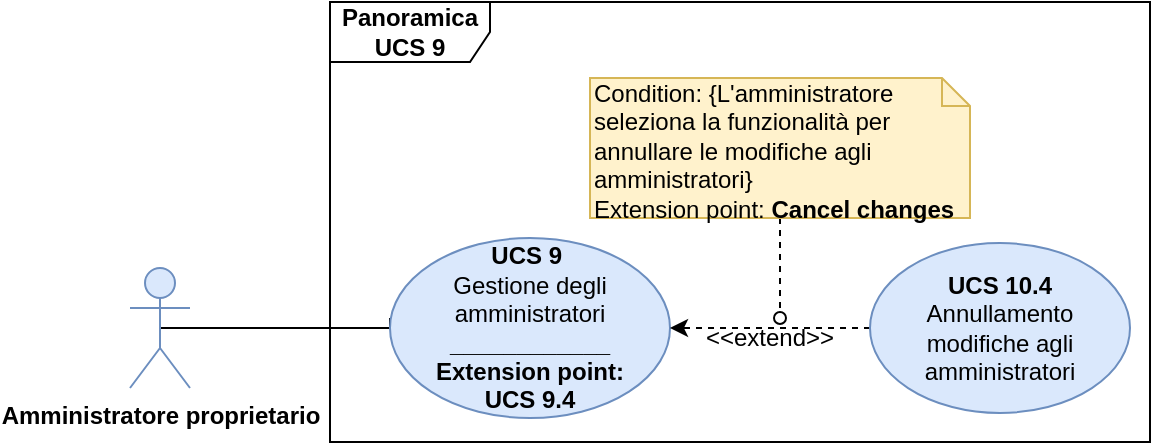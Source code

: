 <mxfile version="12.8.1" pages="3"><diagram id="Xi873d2jgKs4zCgE1X1S" name="Page-1"><mxGraphModel dx="1422" dy="830" grid="1" gridSize="10" guides="1" tooltips="1" connect="1" arrows="1" fold="1" page="1" pageScale="1" pageWidth="827" pageHeight="1169" math="0" shadow="0"><root><mxCell id="0"/><mxCell id="1" parent="0"/><mxCell id="JOSVMakHt-RzhRN-uIsd-14" style="edgeStyle=orthogonalEdgeStyle;rounded=0;orthogonalLoop=1;jettySize=auto;html=1;entryX=0;entryY=0.5;entryDx=0;entryDy=0;endArrow=none;endFill=0;exitX=0.5;exitY=0.5;exitDx=0;exitDy=0;exitPerimeter=0;" parent="1" source="JOSVMakHt-RzhRN-uIsd-2" target="JOSVMakHt-RzhRN-uIsd-11" edge="1"><mxGeometry relative="1" as="geometry"><Array as="points"><mxPoint x="280" y="180"/><mxPoint x="280" y="180"/></Array></mxGeometry></mxCell><mxCell id="JOSVMakHt-RzhRN-uIsd-2" value="&lt;b&gt;Amministratore proprietario&lt;/b&gt;" style="shape=umlActor;verticalLabelPosition=bottom;labelBackgroundColor=#ffffff;verticalAlign=top;html=1;outlineConnect=0;glass=0;fillColor=#dae8fc;strokeColor=#6c8ebf;" parent="1" vertex="1"><mxGeometry x="150" y="155" width="30" height="60" as="geometry"/></mxCell><mxCell id="JOSVMakHt-RzhRN-uIsd-10" value="&lt;b&gt;Panoramica UCS 9&lt;/b&gt;" style="shape=umlFrame;whiteSpace=wrap;html=1;width=80;height=30;" parent="1" vertex="1"><mxGeometry x="250" y="22" width="410" height="220" as="geometry"/></mxCell><mxCell id="JOSVMakHt-RzhRN-uIsd-11" value="&lt;b&gt;UCS 9&amp;nbsp;&lt;br&gt;&lt;/b&gt;Gestione degli amministratori&lt;br&gt;&lt;b&gt;____________&lt;br&gt;Extension point:&lt;br&gt;UCS 9.4&lt;/b&gt;" style="ellipse;whiteSpace=wrap;html=1;glass=0;fillColor=#dae8fc;strokeColor=#6c8ebf;" parent="1" vertex="1"><mxGeometry x="280" y="140" width="140" height="90" as="geometry"/></mxCell><mxCell id="JOSVMakHt-RzhRN-uIsd-24" style="edgeStyle=orthogonalEdgeStyle;rounded=0;orthogonalLoop=1;jettySize=auto;html=1;entryX=1;entryY=0.5;entryDx=0;entryDy=0;endArrow=classic;endFill=1;dashed=1;" parent="1" source="JOSVMakHt-RzhRN-uIsd-19" target="JOSVMakHt-RzhRN-uIsd-11" edge="1"><mxGeometry relative="1" as="geometry"><Array as="points"><mxPoint x="500" y="185"/><mxPoint x="500" y="185"/></Array></mxGeometry></mxCell><mxCell id="JOSVMakHt-RzhRN-uIsd-19" value="&lt;b&gt;UCS 10.4&lt;br&gt;&lt;/b&gt;Annullamento modifiche agli amministratori" style="ellipse;whiteSpace=wrap;html=1;fillColor=#dae8fc;strokeColor=#6c8ebf;fontSize=12;" parent="1" vertex="1"><mxGeometry x="520" y="142.5" width="130" height="85" as="geometry"/></mxCell><mxCell id="JOSVMakHt-RzhRN-uIsd-20" style="rounded=0;orthogonalLoop=1;jettySize=auto;html=1;exitX=0.5;exitY=1;exitDx=0;exitDy=0;exitPerimeter=0;endArrow=oval;endFill=0;dashed=1;fontSize=12;" parent="1" source="JOSVMakHt-RzhRN-uIsd-23" edge="1"><mxGeometry relative="1" as="geometry"><mxPoint x="475" y="180" as="targetPoint"/><mxPoint x="610" y="120" as="sourcePoint"/></mxGeometry></mxCell><mxCell id="JOSVMakHt-RzhRN-uIsd-22" value="&amp;lt;&amp;lt;extend&amp;gt;&amp;gt;" style="text;html=1;strokeColor=none;fillColor=none;align=center;verticalAlign=middle;whiteSpace=wrap;rounded=0;fontSize=12;" parent="1" vertex="1"><mxGeometry x="450" y="180" width="40" height="20" as="geometry"/></mxCell><mxCell id="JOSVMakHt-RzhRN-uIsd-23" value="Condition: {L'amministratore seleziona la funzionalità per annullare le modifiche agli amministratori}&lt;br&gt;&lt;div&gt;Extension point: &lt;b&gt;Cancel changes&lt;/b&gt;&lt;/div&gt;" style="shape=note;whiteSpace=wrap;html=1;size=14;verticalAlign=top;align=left;spacingTop=-6;fontSize=12;fillColor=#fff2cc;strokeColor=#d6b656;" parent="1" vertex="1"><mxGeometry x="380" y="60" width="190" height="70" as="geometry"/></mxCell></root></mxGraphModel></diagram><diagram id="TV9-tvz7MvsnARDxWFb3" name="Page-2"><mxGraphModel dx="595" dy="1999" grid="1" gridSize="10" guides="1" tooltips="1" connect="1" arrows="1" fold="1" page="1" pageScale="1" pageWidth="827" pageHeight="1169" math="0" shadow="0"><root><mxCell id="aSCP99tgC5f0CBsBtODz-0"/><mxCell id="aSCP99tgC5f0CBsBtODz-1" parent="aSCP99tgC5f0CBsBtODz-0"/><mxCell id="aSCP99tgC5f0CBsBtODz-2" style="edgeStyle=orthogonalEdgeStyle;rounded=0;orthogonalLoop=1;jettySize=auto;html=1;entryX=0;entryY=0.5;entryDx=0;entryDy=0;endArrow=none;endFill=0;" parent="aSCP99tgC5f0CBsBtODz-1" source="aSCP99tgC5f0CBsBtODz-5" target="aSCP99tgC5f0CBsBtODz-10" edge="1"><mxGeometry relative="1" as="geometry"><Array as="points"><mxPoint x="1220" y="150.0"/><mxPoint x="1220" y="60.0"/></Array></mxGeometry></mxCell><mxCell id="aSCP99tgC5f0CBsBtODz-3" style="edgeStyle=orthogonalEdgeStyle;rounded=0;orthogonalLoop=1;jettySize=auto;html=1;entryX=0;entryY=0.5;entryDx=0;entryDy=0;endArrow=none;endFill=0;" parent="aSCP99tgC5f0CBsBtODz-1" source="aSCP99tgC5f0CBsBtODz-5" target="aSCP99tgC5f0CBsBtODz-9" edge="1"><mxGeometry relative="1" as="geometry"><Array as="points"><mxPoint x="1220" y="150.0"/><mxPoint x="1220" y="180.0"/></Array></mxGeometry></mxCell><mxCell id="aSCP99tgC5f0CBsBtODz-4" style="edgeStyle=orthogonalEdgeStyle;rounded=0;orthogonalLoop=1;jettySize=auto;html=1;entryX=0;entryY=0.5;entryDx=0;entryDy=0;endArrow=none;endFill=0;exitX=0.5;exitY=0.5;exitDx=0;exitDy=0;exitPerimeter=0;" parent="aSCP99tgC5f0CBsBtODz-1" source="aSCP99tgC5f0CBsBtODz-5" target="aSCP99tgC5f0CBsBtODz-8" edge="1"><mxGeometry relative="1" as="geometry"><Array as="points"><mxPoint x="1220" y="150"/><mxPoint x="1220" y="310"/><mxPoint x="1240" y="310"/></Array></mxGeometry></mxCell><mxCell id="_MsVq3V67AljcyKQCfha-1" style="edgeStyle=orthogonalEdgeStyle;rounded=0;orthogonalLoop=1;jettySize=auto;html=1;entryX=0;entryY=0.5;entryDx=0;entryDy=0;endArrow=none;endFill=0;" parent="aSCP99tgC5f0CBsBtODz-1" source="aSCP99tgC5f0CBsBtODz-5" target="_MsVq3V67AljcyKQCfha-0" edge="1"><mxGeometry relative="1" as="geometry"><Array as="points"><mxPoint x="1220" y="150"/><mxPoint x="1220" y="545"/></Array></mxGeometry></mxCell><mxCell id="aSCP99tgC5f0CBsBtODz-5" value="&lt;font color=&quot;#000000&quot;&gt;&lt;b&gt;Amministratore proprietario&lt;/b&gt;&lt;/font&gt;" style="shape=umlActor;verticalLabelPosition=bottom;labelBackgroundColor=#ffffff;verticalAlign=top;html=1;outlineConnect=0;fillColor=#dae8fc;strokeColor=#6c8ebf;" parent="aSCP99tgC5f0CBsBtODz-1" vertex="1"><mxGeometry x="1080" y="120.0" width="30" height="60" as="geometry"/></mxCell><mxCell id="aSCP99tgC5f0CBsBtODz-7" value="&lt;b&gt;UCS 9.1&lt;/b&gt;" style="shape=umlFrame;whiteSpace=wrap;html=1;" parent="aSCP99tgC5f0CBsBtODz-1" vertex="1"><mxGeometry x="1190" y="-70" width="600" height="670" as="geometry"/></mxCell><mxCell id="aSCP99tgC5f0CBsBtODz-8" value="&lt;b&gt;UCS 9.1.3&lt;/b&gt;&lt;br&gt;Inserimento conferma password del nuovo amministratore&lt;br&gt;&lt;b&gt;________________&lt;br&gt;Extension point:&lt;br&gt;UCS 10.9.3&lt;/b&gt;" style="ellipse;whiteSpace=wrap;html=1;fillColor=#dae8fc;strokeColor=#6c8ebf;" parent="aSCP99tgC5f0CBsBtODz-1" vertex="1"><mxGeometry x="1240" y="270" width="200" height="90" as="geometry"/></mxCell><mxCell id="aSCP99tgC5f0CBsBtODz-9" value="&lt;b&gt;UCS 9.1.2&lt;/b&gt;&amp;nbsp;&lt;br&gt;Inserimento password del nuovo amministratore&lt;br&gt;&lt;b&gt;_________________&lt;br&gt;Extension point:&lt;br&gt;UCS 10.9.2&lt;/b&gt;" style="ellipse;whiteSpace=wrap;html=1;fillColor=#dae8fc;strokeColor=#6c8ebf;" parent="aSCP99tgC5f0CBsBtODz-1" vertex="1"><mxGeometry x="1228" y="135" width="192" height="90" as="geometry"/></mxCell><mxCell id="aSCP99tgC5f0CBsBtODz-10" value="&lt;b&gt;UCS 9.1.1&lt;br&gt;&lt;/b&gt;Inserimento indirizzo e-mail del nuovo amministratore&lt;br&gt;&lt;b&gt;____________________&lt;br&gt;Extension point:&lt;br&gt;UCS 10.9.1&lt;/b&gt;" style="ellipse;whiteSpace=wrap;html=1;fillColor=#dae8fc;strokeColor=#6c8ebf;" parent="aSCP99tgC5f0CBsBtODz-1" vertex="1"><mxGeometry x="1230" y="15" width="166" height="90" as="geometry"/></mxCell><mxCell id="aSCP99tgC5f0CBsBtODz-11" value="&lt;b&gt;UCS 10.9.1&lt;/b&gt;&amp;nbsp;&lt;br&gt;Visualizzazione messaggio di errore in caso di e-mail già presente durante la registrazione" style="ellipse;whiteSpace=wrap;html=1;fillColor=#dae8fc;strokeColor=#6c8ebf;" parent="aSCP99tgC5f0CBsBtODz-1" vertex="1"><mxGeometry x="1580" y="20.0" width="160" height="80" as="geometry"/></mxCell><mxCell id="aSCP99tgC5f0CBsBtODz-12" value="&lt;b&gt;UCS 10.9.3&lt;br&gt;&lt;/b&gt;Visualizzazione messaggio di errore password e conferma password diverse" style="ellipse;whiteSpace=wrap;html=1;fillColor=#dae8fc;strokeColor=#6c8ebf;" parent="aSCP99tgC5f0CBsBtODz-1" vertex="1"><mxGeometry x="1540" y="340" width="180" height="80" as="geometry"/></mxCell><mxCell id="aSCP99tgC5f0CBsBtODz-13" value="" style="endArrow=none;dashed=1;html=1;entryX=0;entryY=0.5;entryDx=0;entryDy=0;exitX=1;exitY=0.5;exitDx=0;exitDy=0;startArrow=open;startFill=0;" parent="aSCP99tgC5f0CBsBtODz-1" source="aSCP99tgC5f0CBsBtODz-10" target="aSCP99tgC5f0CBsBtODz-11" edge="1"><mxGeometry width="50" height="50" relative="1" as="geometry"><mxPoint x="1400" y="190.0" as="sourcePoint"/><mxPoint x="1450" y="140.0" as="targetPoint"/><Array as="points"/></mxGeometry></mxCell><mxCell id="aSCP99tgC5f0CBsBtODz-14" value="&lt;b&gt;UCS 10.9.2&amp;nbsp;&lt;br&gt;&lt;/b&gt;Visualizzazione messaggio di errore in caso di password troppo debole" style="ellipse;whiteSpace=wrap;html=1;fillColor=#dae8fc;strokeColor=#6c8ebf;" parent="aSCP99tgC5f0CBsBtODz-1" vertex="1"><mxGeometry x="1620" y="140.0" width="160" height="80" as="geometry"/></mxCell><mxCell id="aSCP99tgC5f0CBsBtODz-15" value="" style="endArrow=none;dashed=1;html=1;exitX=1;exitY=0.5;exitDx=0;exitDy=0;entryX=0;entryY=0.5;entryDx=0;entryDy=0;startArrow=open;startFill=0;" parent="aSCP99tgC5f0CBsBtODz-1" source="aSCP99tgC5f0CBsBtODz-9" target="aSCP99tgC5f0CBsBtODz-14" edge="1"><mxGeometry width="50" height="50" relative="1" as="geometry"><mxPoint x="1430" y="290" as="sourcePoint"/><mxPoint x="1530" y="260" as="targetPoint"/></mxGeometry></mxCell><mxCell id="aSCP99tgC5f0CBsBtODz-16" value="" style="endArrow=none;dashed=1;html=1;exitX=1;exitY=0.5;exitDx=0;exitDy=0;entryX=0;entryY=0.5;entryDx=0;entryDy=0;strokeColor=none;startArrow=openThin;startFill=0;" parent="aSCP99tgC5f0CBsBtODz-1" source="aSCP99tgC5f0CBsBtODz-8" target="aSCP99tgC5f0CBsBtODz-12" edge="1"><mxGeometry width="50" height="50" relative="1" as="geometry"><mxPoint x="1430" y="380" as="sourcePoint"/><mxPoint x="1480" y="330" as="targetPoint"/></mxGeometry></mxCell><mxCell id="aSCP99tgC5f0CBsBtODz-17" value="&amp;lt;&amp;lt;extend&amp;gt;&amp;gt;" style="text;html=1;align=center;verticalAlign=middle;resizable=0;points=[];;autosize=1;" parent="aSCP99tgC5f0CBsBtODz-1" vertex="1"><mxGeometry x="1396" y="40.0" width="80" height="20" as="geometry"/></mxCell><mxCell id="aSCP99tgC5f0CBsBtODz-18" value="&amp;lt;&amp;lt;extend&amp;gt;&amp;gt;" style="text;html=1;align=center;verticalAlign=middle;resizable=0;points=[];;autosize=1;direction=west;" parent="aSCP99tgC5f0CBsBtODz-1" vertex="1"><mxGeometry x="1440" y="160.0" width="80" height="20" as="geometry"/></mxCell><mxCell id="aSCP99tgC5f0CBsBtODz-19" value="&lt;div style=&quot;text-align: left&quot;&gt;&lt;span&gt;Condition: {L'e-mail inserita dall'amministratore è già presente nel sistema}&lt;/span&gt;&lt;/div&gt;&lt;div style=&quot;text-align: left&quot;&gt;Extension point: &lt;b&gt;Error message&lt;/b&gt;&lt;/div&gt;" style="shape=note;size=20;whiteSpace=wrap;html=1;fillColor=#fff2cc;strokeColor=#d6b656;" parent="aSCP99tgC5f0CBsBtODz-1" vertex="1"><mxGeometry x="1408" y="-50.0" width="180" height="70" as="geometry"/></mxCell><mxCell id="aSCP99tgC5f0CBsBtODz-21" value="&lt;div style=&quot;text-align: left&quot;&gt;&lt;span&gt;Condition: {&lt;/span&gt;&lt;span&gt;Password e conferma password sono diverse}&lt;/span&gt;&lt;/div&gt;&lt;div style=&quot;text-align: left&quot;&gt;Extension point: &lt;b&gt;Error message&lt;/b&gt;&lt;/div&gt;" style="shape=note;size=20;whiteSpace=wrap;html=1;fillColor=#fff2cc;strokeColor=#d6b656;" parent="aSCP99tgC5f0CBsBtODz-1" vertex="1"><mxGeometry x="1380" y="424" width="190" height="60" as="geometry"/></mxCell><mxCell id="aSCP99tgC5f0CBsBtODz-22" value="" style="endArrow=none;dashed=1;html=1;exitX=0;exitY=0;exitDx=85;exitDy=0;exitPerimeter=0;" parent="aSCP99tgC5f0CBsBtODz-1" source="aSCP99tgC5f0CBsBtODz-21" edge="1"><mxGeometry width="50" height="50" relative="1" as="geometry"><mxPoint x="1520" y="410" as="sourcePoint"/><mxPoint x="1463" y="380" as="targetPoint"/><Array as="points"/></mxGeometry></mxCell><mxCell id="aSCP99tgC5f0CBsBtODz-23" value="&lt;div style=&quot;text-align: left&quot;&gt;&lt;span&gt;Condition: {&lt;/span&gt;&lt;span&gt;La password inserita dall'amministratore risulta poco sicura al sistema}&lt;/span&gt;&lt;/div&gt;&lt;div style=&quot;text-align: left&quot;&gt;Extension point: &lt;b&gt;Error message&lt;/b&gt;&lt;/div&gt;" style="shape=note;size=20;whiteSpace=wrap;html=1;fillColor=#fff2cc;strokeColor=#d6b656;" parent="aSCP99tgC5f0CBsBtODz-1" vertex="1"><mxGeometry x="1470" y="210.0" width="170" height="80" as="geometry"/></mxCell><mxCell id="aSCP99tgC5f0CBsBtODz-24" value="" style="endArrow=none;dashed=1;html=1;exitX=0;exitY=0;exitDx=50;exitDy=0;exitPerimeter=0;entryX=-0.012;entryY=0.06;entryDx=0;entryDy=0;entryPerimeter=0;" parent="aSCP99tgC5f0CBsBtODz-1" source="aSCP99tgC5f0CBsBtODz-23" target="aSCP99tgC5f0CBsBtODz-18" edge="1"><mxGeometry width="50" height="50" relative="1" as="geometry"><mxPoint x="1495" y="270" as="sourcePoint"/><mxPoint x="1510" y="260" as="targetPoint"/></mxGeometry></mxCell><mxCell id="aSCP99tgC5f0CBsBtODz-25" value="" style="endArrow=none;dashed=1;html=1;entryX=0.5;entryY=1;entryDx=0;entryDy=0;entryPerimeter=0;" parent="aSCP99tgC5f0CBsBtODz-1" target="aSCP99tgC5f0CBsBtODz-19" edge="1"><mxGeometry width="50" height="50" relative="1" as="geometry"><mxPoint x="1495" y="60" as="sourcePoint"/><mxPoint x="1410" y="50.0" as="targetPoint"/></mxGeometry></mxCell><mxCell id="aSCP99tgC5f0CBsBtODz-26" value="&amp;lt;&amp;lt;extend&amp;gt;&amp;gt;" style="text;html=1;align=center;verticalAlign=middle;resizable=0;points=[];;autosize=1;rotation=0;" parent="aSCP99tgC5f0CBsBtODz-1" vertex="1"><mxGeometry x="1423" y="360" width="80" height="20" as="geometry"/></mxCell><mxCell id="aSCP99tgC5f0CBsBtODz-27" value="" style="endArrow=none;dashed=1;html=1;exitX=1;exitY=1;exitDx=0;exitDy=0;startArrow=open;startFill=0;rounded=0;" parent="aSCP99tgC5f0CBsBtODz-1" source="aSCP99tgC5f0CBsBtODz-8" edge="1"><mxGeometry width="50" height="50" relative="1" as="geometry"><mxPoint x="1410.711" y="388.284" as="sourcePoint"/><mxPoint x="1411" y="380" as="targetPoint"/><Array as="points"/></mxGeometry></mxCell><mxCell id="aSCP99tgC5f0CBsBtODz-28" value="" style="endArrow=none;dashed=1;html=1;exitX=0;exitY=0.5;exitDx=0;exitDy=0;" parent="aSCP99tgC5f0CBsBtODz-1" source="aSCP99tgC5f0CBsBtODz-12" edge="1"><mxGeometry width="50" height="50" relative="1" as="geometry"><mxPoint x="1060" y="640" as="sourcePoint"/><mxPoint x="1410" y="380" as="targetPoint"/></mxGeometry></mxCell><mxCell id="_MsVq3V67AljcyKQCfha-0" value="&lt;b&gt;UCS 9.1.4&lt;br&gt;&lt;/b&gt;Selezione dei privilegi del nuovo amministratore" style="ellipse;whiteSpace=wrap;html=1;fillColor=#dae8fc;strokeColor=#6c8ebf;" parent="aSCP99tgC5f0CBsBtODz-1" vertex="1"><mxGeometry x="1236" y="500" width="224" height="90" as="geometry"/></mxCell></root></mxGraphModel></diagram><diagram id="NYDo0iNyxRPDPUaoJraR" name="Page-3"><mxGraphModel dx="595" dy="830" grid="1" gridSize="10" guides="1" tooltips="1" connect="1" arrows="1" fold="1" page="1" pageScale="1" pageWidth="827" pageHeight="1169" math="0" shadow="0"><root><mxCell id="CqOBSw80tuq1lIW3SZ3Y-0"/><mxCell id="CqOBSw80tuq1lIW3SZ3Y-1" parent="CqOBSw80tuq1lIW3SZ3Y-0"/><mxCell id="CqOBSw80tuq1lIW3SZ3Y-2" style="edgeStyle=orthogonalEdgeStyle;rounded=0;orthogonalLoop=1;jettySize=auto;html=1;entryX=0;entryY=0.5;entryDx=0;entryDy=0;endArrow=none;endFill=0;" parent="CqOBSw80tuq1lIW3SZ3Y-1" source="CqOBSw80tuq1lIW3SZ3Y-5" target="CqOBSw80tuq1lIW3SZ3Y-10" edge="1"><mxGeometry relative="1" as="geometry"><Array as="points"><mxPoint x="1012" y="390"/><mxPoint x="1012" y="130"/></Array></mxGeometry></mxCell><mxCell id="CqOBSw80tuq1lIW3SZ3Y-3" style="edgeStyle=orthogonalEdgeStyle;rounded=0;orthogonalLoop=1;jettySize=auto;html=1;entryX=0;entryY=0.5;entryDx=0;entryDy=0;endArrow=none;endFill=0;" parent="CqOBSw80tuq1lIW3SZ3Y-1" source="CqOBSw80tuq1lIW3SZ3Y-5" target="CqOBSw80tuq1lIW3SZ3Y-9" edge="1"><mxGeometry relative="1" as="geometry"><Array as="points"><mxPoint x="1012" y="390"/><mxPoint x="1012" y="250"/></Array></mxGeometry></mxCell><mxCell id="CqOBSw80tuq1lIW3SZ3Y-4" style="edgeStyle=orthogonalEdgeStyle;rounded=0;orthogonalLoop=1;jettySize=auto;html=1;entryX=0;entryY=0.5;entryDx=0;entryDy=0;endArrow=none;endFill=0;" parent="CqOBSw80tuq1lIW3SZ3Y-1" source="CqOBSw80tuq1lIW3SZ3Y-5" target="CqOBSw80tuq1lIW3SZ3Y-8" edge="1"><mxGeometry relative="1" as="geometry"><Array as="points"><mxPoint x="1012" y="390"/><mxPoint x="1012" y="380"/><mxPoint x="1022" y="380"/></Array></mxGeometry></mxCell><mxCell id="CqOBSw80tuq1lIW3SZ3Y-5" value="&lt;font color=&quot;#000000&quot;&gt;&lt;b&gt;Amministratore proprietario&lt;/b&gt;&lt;/font&gt;" style="shape=umlActor;verticalLabelPosition=bottom;labelBackgroundColor=#ffffff;verticalAlign=top;html=1;outlineConnect=0;fillColor=#dae8fc;strokeColor=#6c8ebf;" parent="CqOBSw80tuq1lIW3SZ3Y-1" vertex="1"><mxGeometry x="892" y="360" width="30" height="60" as="geometry"/></mxCell><mxCell id="CqOBSw80tuq1lIW3SZ3Y-7" value="&lt;b&gt;UCS 9&lt;/b&gt;" style="shape=umlFrame;whiteSpace=wrap;html=1;" parent="CqOBSw80tuq1lIW3SZ3Y-1" vertex="1"><mxGeometry x="990" y="60" width="600" height="670" as="geometry"/></mxCell><mxCell id="duX04oKgBjLl-mo6b4M_-3" style="edgeStyle=orthogonalEdgeStyle;rounded=0;orthogonalLoop=1;jettySize=auto;html=1;entryX=0.5;entryY=0;entryDx=0;entryDy=0;dashed=1;endArrow=classic;endFill=1;" parent="CqOBSw80tuq1lIW3SZ3Y-1" source="CqOBSw80tuq1lIW3SZ3Y-8" target="duX04oKgBjLl-mo6b4M_-2" edge="1"><mxGeometry relative="1" as="geometry"/></mxCell><mxCell id="CqOBSw80tuq1lIW3SZ3Y-8" value="&lt;b&gt;UCS 9.3&lt;br&gt;&lt;/b&gt;Modifica dei privilegi di un amministratore&lt;br&gt;&lt;b&gt;________________&lt;br&gt;Extension point:&lt;br&gt;UCS 10.9.4&lt;/b&gt;" style="ellipse;whiteSpace=wrap;html=1;fillColor=#dae8fc;strokeColor=#6c8ebf;" parent="CqOBSw80tuq1lIW3SZ3Y-1" vertex="1"><mxGeometry x="1022" y="340" width="220" height="90" as="geometry"/></mxCell><mxCell id="CqOBSw80tuq1lIW3SZ3Y-9" value="&lt;b&gt;UCS 9.2&amp;nbsp;&lt;br&gt;&lt;/b&gt;Eliminazione di un amministratore&lt;br&gt;&lt;b&gt;________________&lt;br&gt;Extension point:&lt;br&gt;UCS 10.9.4&lt;/b&gt;" style="ellipse;whiteSpace=wrap;html=1;fillColor=#dae8fc;strokeColor=#6c8ebf;" parent="CqOBSw80tuq1lIW3SZ3Y-1" vertex="1"><mxGeometry x="1020" y="210" width="212" height="80" as="geometry"/></mxCell><mxCell id="CqOBSw80tuq1lIW3SZ3Y-10" value="&lt;b&gt;UCS 9.1&lt;br&gt;&lt;/b&gt;Creazione di un nuovo amministratore" style="ellipse;whiteSpace=wrap;html=1;fillColor=#dae8fc;strokeColor=#6c8ebf;" parent="CqOBSw80tuq1lIW3SZ3Y-1" vertex="1"><mxGeometry x="1022" y="90.0" width="160" height="80" as="geometry"/></mxCell><mxCell id="duX04oKgBjLl-mo6b4M_-0" style="edgeStyle=orthogonalEdgeStyle;rounded=0;orthogonalLoop=1;jettySize=auto;html=1;entryX=1;entryY=0.5;entryDx=0;entryDy=0;dashed=1;endArrow=classic;endFill=1;" parent="CqOBSw80tuq1lIW3SZ3Y-1" source="CqOBSw80tuq1lIW3SZ3Y-14" target="CqOBSw80tuq1lIW3SZ3Y-8" edge="1"><mxGeometry relative="1" as="geometry"/></mxCell><mxCell id="CqOBSw80tuq1lIW3SZ3Y-14" value="&lt;b&gt;UCS 10.9.4&amp;nbsp;&lt;br&gt;&lt;/b&gt;Visualizzazione messaggio di errore in caso di e-mail non registrata nel sistema" style="ellipse;whiteSpace=wrap;html=1;fillColor=#dae8fc;strokeColor=#6c8ebf;" parent="CqOBSw80tuq1lIW3SZ3Y-1" vertex="1"><mxGeometry x="1412" y="210" width="170" height="80" as="geometry"/></mxCell><mxCell id="CqOBSw80tuq1lIW3SZ3Y-15" value="" style="endArrow=none;dashed=1;html=1;exitX=1;exitY=0.5;exitDx=0;exitDy=0;entryX=0;entryY=0.5;entryDx=0;entryDy=0;startArrow=open;startFill=0;" parent="CqOBSw80tuq1lIW3SZ3Y-1" source="CqOBSw80tuq1lIW3SZ3Y-9" target="CqOBSw80tuq1lIW3SZ3Y-14" edge="1"><mxGeometry width="50" height="50" relative="1" as="geometry"><mxPoint x="1222" y="360" as="sourcePoint"/><mxPoint x="1322" y="330" as="targetPoint"/></mxGeometry></mxCell><mxCell id="CqOBSw80tuq1lIW3SZ3Y-16" value="" style="endArrow=none;dashed=1;html=1;exitX=1;exitY=0.5;exitDx=0;exitDy=0;entryX=0;entryY=0.5;entryDx=0;entryDy=0;strokeColor=none;startArrow=openThin;startFill=0;" parent="CqOBSw80tuq1lIW3SZ3Y-1" source="CqOBSw80tuq1lIW3SZ3Y-8" edge="1"><mxGeometry width="50" height="50" relative="1" as="geometry"><mxPoint x="1222" y="450" as="sourcePoint"/><mxPoint x="1332" y="450" as="targetPoint"/></mxGeometry></mxCell><mxCell id="CqOBSw80tuq1lIW3SZ3Y-18" value="&amp;lt;&amp;lt;extend&amp;gt;&amp;gt;" style="text;html=1;align=center;verticalAlign=middle;resizable=0;points=[];;autosize=1;direction=west;" parent="CqOBSw80tuq1lIW3SZ3Y-1" vertex="1"><mxGeometry x="1232" y="230.0" width="80" height="20" as="geometry"/></mxCell><mxCell id="CqOBSw80tuq1lIW3SZ3Y-20" style="edgeStyle=orthogonalEdgeStyle;rounded=0;orthogonalLoop=1;jettySize=auto;html=1;exitX=0.5;exitY=1;exitDx=0;exitDy=0;exitPerimeter=0;startArrow=open;startFill=0;" parent="CqOBSw80tuq1lIW3SZ3Y-1" edge="1"><mxGeometry relative="1" as="geometry"><mxPoint x="1290" y="90" as="sourcePoint"/><mxPoint x="1290" y="90" as="targetPoint"/></mxGeometry></mxCell><mxCell id="CqOBSw80tuq1lIW3SZ3Y-23" value="&lt;div style=&quot;text-align: left&quot;&gt;&lt;span&gt;Condition: {&lt;/span&gt;&lt;span&gt;L'amministratore ha inserito una mail non registrata presso il sistema}&lt;/span&gt;&lt;/div&gt;&lt;div style=&quot;text-align: left&quot;&gt;Extension point: &lt;b&gt;Error message&lt;/b&gt;&lt;/div&gt;" style="shape=note;size=20;whiteSpace=wrap;html=1;fillColor=#fff2cc;strokeColor=#d6b656;" parent="CqOBSw80tuq1lIW3SZ3Y-1" vertex="1"><mxGeometry x="1332" y="350" width="170" height="80" as="geometry"/></mxCell><mxCell id="CqOBSw80tuq1lIW3SZ3Y-24" value="" style="endArrow=none;dashed=1;html=1;exitX=0;exitY=0;exitDx=50;exitDy=0;exitPerimeter=0;" parent="CqOBSw80tuq1lIW3SZ3Y-1" source="CqOBSw80tuq1lIW3SZ3Y-23" edge="1"><mxGeometry width="50" height="50" relative="1" as="geometry"><mxPoint x="1287" y="340" as="sourcePoint"/><mxPoint x="1362" y="250" as="targetPoint"/></mxGeometry></mxCell><mxCell id="duX04oKgBjLl-mo6b4M_-1" value="&amp;lt;&amp;lt;extend&amp;gt;&amp;gt;" style="text;html=1;align=center;verticalAlign=middle;resizable=0;points=[];;autosize=1;direction=west;" parent="CqOBSw80tuq1lIW3SZ3Y-1" vertex="1"><mxGeometry x="1242" y="360" width="80" height="20" as="geometry"/></mxCell><mxCell id="duX04oKgBjLl-mo6b4M_-2" value="&lt;b&gt;UCS 9.3.1&amp;nbsp;&lt;br&gt;&lt;/b&gt;Inserimento e-mail dell'amministratore a cui si vuole modificare i privilegi" style="ellipse;whiteSpace=wrap;html=1;fillColor=#dae8fc;strokeColor=#6c8ebf;" parent="CqOBSw80tuq1lIW3SZ3Y-1" vertex="1"><mxGeometry x="1042" y="470" width="180" height="80" as="geometry"/></mxCell><mxCell id="duX04oKgBjLl-mo6b4M_-4" value="&amp;lt;&amp;lt;include&amp;gt;&amp;gt;" style="text;html=1;align=center;verticalAlign=middle;resizable=0;points=[];;autosize=1;direction=west;" parent="CqOBSw80tuq1lIW3SZ3Y-1" vertex="1"><mxGeometry x="1132" y="440" width="80" height="20" as="geometry"/></mxCell><mxCell id="duX04oKgBjLl-mo6b4M_-5" style="edgeStyle=orthogonalEdgeStyle;rounded=0;orthogonalLoop=1;jettySize=auto;html=1;entryX=0;entryY=0.5;entryDx=0;entryDy=0;dashed=1;endArrow=classic;endFill=1;exitX=1;exitY=0;exitDx=0;exitDy=0;" parent="CqOBSw80tuq1lIW3SZ3Y-1" source="CqOBSw80tuq1lIW3SZ3Y-9" target="duX04oKgBjLl-mo6b4M_-6" edge="1"><mxGeometry relative="1" as="geometry"><mxPoint x="1312" y="80" as="sourcePoint"/></mxGeometry></mxCell><mxCell id="duX04oKgBjLl-mo6b4M_-6" value="&lt;b&gt;UCS 9.2.1&amp;nbsp;&lt;br&gt;&lt;/b&gt;Inserimento e-mail dell'amministratore da eliminare" style="ellipse;whiteSpace=wrap;html=1;fillColor=#dae8fc;strokeColor=#6c8ebf;" parent="CqOBSw80tuq1lIW3SZ3Y-1" vertex="1"><mxGeometry x="1222" y="130" width="190" height="80" as="geometry"/></mxCell><mxCell id="duX04oKgBjLl-mo6b4M_-7" value="&amp;lt;&amp;lt;include&amp;gt;&amp;gt;" style="text;html=1;align=center;verticalAlign=middle;resizable=0;points=[];;autosize=1;direction=west;" parent="CqOBSw80tuq1lIW3SZ3Y-1" vertex="1"><mxGeometry x="1132" y="180" width="80" height="20" as="geometry"/></mxCell><mxCell id="rXXwrOd-GkOf-eHIUyHV-1" style="edgeStyle=orthogonalEdgeStyle;rounded=0;orthogonalLoop=1;jettySize=auto;html=1;exitX=0;exitY=0.5;exitDx=0;exitDy=0;entryX=0.5;entryY=0.5;entryDx=0;entryDy=0;entryPerimeter=0;endArrow=none;endFill=0;" edge="1" parent="CqOBSw80tuq1lIW3SZ3Y-1" source="rXXwrOd-GkOf-eHIUyHV-0" target="CqOBSw80tuq1lIW3SZ3Y-5"><mxGeometry relative="1" as="geometry"><Array as="points"><mxPoint x="1012" y="620"/><mxPoint x="1012" y="390"/></Array></mxGeometry></mxCell><mxCell id="rXXwrOd-GkOf-eHIUyHV-0" value="&lt;b&gt;UCS 9.5&lt;br&gt;&lt;/b&gt;Nomina di un nuovo amministratore già presente nel sistema" style="ellipse;whiteSpace=wrap;html=1;fillColor=#dae8fc;strokeColor=#6c8ebf;" vertex="1" parent="CqOBSw80tuq1lIW3SZ3Y-1"><mxGeometry x="1020" y="580" width="212" height="80" as="geometry"/></mxCell></root></mxGraphModel></diagram></mxfile>
